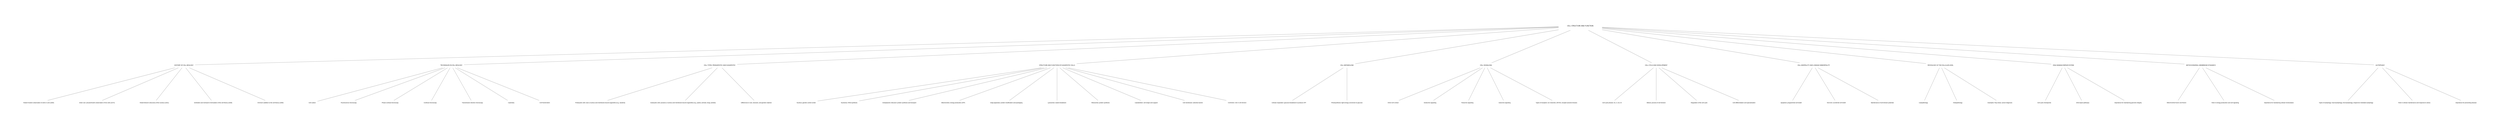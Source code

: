 digraph G {
  graph [overlap=prism, splines=polyline, nodesep=2.0, ranksep=3.0, bgcolor="white", pad=2.0, outputorder=edgesfirst, concentrate=true, sep="+25,25"];
  node [shape=box, fontname="Arial", fontsize=10, margin=0.15, height=0.3, width=0, style="filled", fillcolor="white", penwidth=0, color=white];
  edge [color="black", penwidth=0.5, arrowhead=none];
  "root" [label="CELL STRUCTURE AND FUNCTION", shape=box, style="filled,rounded", fillcolor="white", penwidth=0.5, fontsize=11, fontname="Arial-Bold", margin=0.3, width=4.0, height=0.6, pos="0,0!"];
  "subtopic_0" [label="HISTORY OF CELL BIOLOGY", fontsize=10, fontname="Arial-Bold", style="filled", fillcolor="white", pos="9.950041652780259,0.9983341664682815!"];
  "root" -> "subtopic_0" [penwidth=0.5];
  "subtopic_0_point_0" [label="Robert Hooke's observation of cells in cork (1665)", fontsize=9, style="filled", fillcolor="white", pos="15.682060587533895,-3.2285445935636807!"];
  "subtopic_0" -> "subtopic_0_point_0" [penwidth=0.5];
  "subtopic_0_point_1" [label="Anton van Leeuwenhoek's observation of live cells (1674)", fontsize=9, style="filled", fillcolor="white", pos="15.682060587533895,-0.22854459356368073!"];
  "subtopic_0" -> "subtopic_0_point_1" [penwidth=0.5];
  "subtopic_0_point_2" [label="Robert Brown's discovery of the nucleus (1831)", fontsize=9, style="filled", fillcolor="white", pos="15.682060587533895,2.7714554064363193!"];
  "subtopic_0" -> "subtopic_0_point_2" [penwidth=0.5];
  "subtopic_0_point_3" [label="Schleiden and Schwann's formulation of the cell theory (1838)", fontsize=9, style="filled", fillcolor="white", pos="15.682060587533895,5.771455406436319!"];
  "subtopic_0" -> "subtopic_0_point_3" [penwidth=0.5];
  "subtopic_0_point_4" [label="Virchow's addition to the cell theory (1858)", fontsize=9, style="filled", fillcolor="white", pos="15.682060587533895,8.771455406436319!"];
  "subtopic_0" -> "subtopic_0_point_4" [penwidth=0.5];
  "subtopic_1" [label="TECHNIQUES IN CELL BIOLOGY", fontsize=10, fontname="Arial-Bold", style="filled", fillcolor="white", pos="8.117821756786865,5.839603576017622!"];
  "root" -> "subtopic_1" [penwidth=0.5];
  "subtopic_1_point_0" [label="Cell culture", fontsize=9, style="filled", fillcolor="white", pos="12.195335149272912,1.2411810811965243!"];
  "subtopic_1" -> "subtopic_1_point_0" [penwidth=0.5];
  "subtopic_1_point_1" [label="Fluorescence microscopy", fontsize=9, style="filled", fillcolor="white", pos="12.195335149272912,4.241181081196524!"];
  "subtopic_1" -> "subtopic_1_point_1" [penwidth=0.5];
  "subtopic_1_point_2" [label="Phase-contrast microscopy", fontsize=9, style="filled", fillcolor="white", pos="12.195335149272912,7.241181081196524!"];
  "subtopic_1" -> "subtopic_1_point_2" [penwidth=0.5];
  "subtopic_1_point_3" [label="Confocal microscopy", fontsize=9, style="filled", fillcolor="white", pos="12.195335149272912,10.241181081196524!"];
  "subtopic_1" -> "subtopic_1_point_3" [penwidth=0.5];
  "subtopic_1_point_4" [label="Transmission electron microscopy", fontsize=9, style="filled", fillcolor="white", pos="12.195335149272912,13.241181081196524!"];
  "subtopic_1" -> "subtopic_1_point_4" [penwidth=0.5];
  "subtopic_1_point_5" [label="Cytometry", fontsize=9, style="filled", fillcolor="white", pos="12.195335149272912,16.241181081196522!"];
  "subtopic_1" -> "subtopic_1_point_5" [penwidth=0.5];
  "subtopic_1_point_6" [label="Cell fractionation", fontsize=9, style="filled", fillcolor="white", pos="12.195335149272912,19.241181081196522!"];
  "subtopic_1" -> "subtopic_1_point_6" [penwidth=0.5];
  "subtopic_2" [label="CELL TYPES: PROKARYOTIC AND EUKARYOTIC", fontsize=10, fontname="Arial-Bold", style="filled", fillcolor="white", pos="4.110438076762635,9.116155923255146!"];
  "root" -> "subtopic_2" [penwidth=0.5];
  "subtopic_2_point_0" [label="Prokaryotic cells: lack a nucleus and membrane-bound organelles (e.g., bacteria)", fontsize=9, style="filled", fillcolor="white", pos="5.440879506337369,11.966790555709231!"];
  "subtopic_2" -> "subtopic_2_point_0" [penwidth=0.5];
  "subtopic_2_point_1" [label="Eukaryotic cells: possess a nucleus and membrane-bound organelles (e.g., plants, animals, fungi, protists)", fontsize=9, style="filled", fillcolor="white", pos="5.440879506337369,14.966790555709231!"];
  "subtopic_2" -> "subtopic_2_point_1" [penwidth=0.5];
  "subtopic_2_point_2" [label="Differences in size, structure, and genetic material", fontsize=9, style="filled", fillcolor="white", pos="5.440879506337369,17.96679055570923!"];
  "subtopic_2" -> "subtopic_2_point_2" [penwidth=0.5];
  "subtopic_3" [label="STRUCTURE AND FUNCTION OF EUKARYOTIC CELLS", fontsize=10, fontname="Arial-Bold", style="filled", fillcolor="white", pos="-0.9983341664682819,9.950041652780257!"];
  "root" -> "subtopic_3" [penwidth=0.5];
  "subtopic_3_point_0" [label="Nucleus: genetic control center", fontsize=9, style="filled", fillcolor="white", pos="-0.3993336665873134,2.4200666444484114!"];
  "subtopic_3" -> "subtopic_3_point_0" [penwidth=0.5];
  "subtopic_3_point_1" [label="Nucleolus: rRNA synthesis", fontsize=9, style="filled", fillcolor="white", pos="-0.3993336665873134,5.420066644448411!"];
  "subtopic_3" -> "subtopic_3_point_1" [penwidth=0.5];
  "subtopic_3_point_2" [label="Endoplasmic reticulum: protein synthesis and transport", fontsize=9, style="filled", fillcolor="white", pos="-0.3993336665873134,8.420066644448411!"];
  "subtopic_3" -> "subtopic_3_point_2" [penwidth=0.5];
  "subtopic_3_point_3" [label="Mitochondria: energy production (ATP)", fontsize=9, style="filled", fillcolor="white", pos="-0.3993336665873134,11.420066644448411!"];
  "subtopic_3" -> "subtopic_3_point_3" [penwidth=0.5];
  "subtopic_3_point_4" [label="Golgi apparatus: protein modification and packaging", fontsize=9, style="filled", fillcolor="white", pos="-0.3993336665873134,14.420066644448411!"];
  "subtopic_3" -> "subtopic_3_point_4" [penwidth=0.5];
  "subtopic_3_point_5" [label="Lysosomes: waste breakdown", fontsize=9, style="filled", fillcolor="white", pos="-0.3993336665873134,17.42006664444841!"];
  "subtopic_3" -> "subtopic_3_point_5" [penwidth=0.5];
  "subtopic_3_point_6" [label="Ribosomes: protein synthesis", fontsize=9, style="filled", fillcolor="white", pos="-0.3993336665873134,20.42006664444841!"];
  "subtopic_3" -> "subtopic_3_point_6" [penwidth=0.5];
  "subtopic_3_point_7" [label="Cytoskeleton: cell shape and support", fontsize=9, style="filled", fillcolor="white", pos="-0.3993336665873134,23.42006664444841!"];
  "subtopic_3" -> "subtopic_3_point_7" [penwidth=0.5];
  "subtopic_3_point_8" [label="Cell membrane: selective barrier", fontsize=9, style="filled", fillcolor="white", pos="-0.3993336665873134,26.42006664444841!"];
  "subtopic_3" -> "subtopic_3_point_8" [penwidth=0.5];
  "subtopic_3_point_9" [label="Centrioles: role in cell division", fontsize=9, style="filled", fillcolor="white", pos="-0.3993336665873134,29.42006664444841!"];
  "subtopic_3" -> "subtopic_3_point_9" [penwidth=0.5];
  "subtopic_4" [label="CELL METABOLISM", fontsize=10, fontname="Arial-Bold", style="filled", fillcolor="white", pos="-5.839603576017622,8.117821756786865!"];
  "root" -> "subtopic_4" [penwidth=0.5];
  "subtopic_4_point_0" [label="Cellular respiration: glucose breakdown to produce ATP", fontsize=9, style="filled", fillcolor="white", pos="-8.305866422075201,12.087515310739953!"];
  "subtopic_4" -> "subtopic_4_point_0" [penwidth=0.5];
  "subtopic_4_point_1" [label="Photosynthesis: light energy conversion to glucose", fontsize=9, style="filled", fillcolor="white", pos="-8.305866422075201,15.087515310739953!"];
  "subtopic_4" -> "subtopic_4_point_1" [penwidth=0.5];
  "subtopic_5" [label="CELL SIGNALING", fontsize=10, fontname="Arial-Bold", style="filled", fillcolor="white", pos="-9.116155923255146,4.110438076762633!"];
  "root" -> "subtopic_5" [penwidth=0.5];
  "subtopic_5_point_0" [label="Direct cell contact", fontsize=9, style="filled", fillcolor="white", pos="-13.986848977327265,1.6142002223732073!"];
  "subtopic_5" -> "subtopic_5_point_0" [penwidth=0.5];
  "subtopic_5_point_1" [label="Endocrine signaling", fontsize=9, style="filled", fillcolor="white", pos="-13.986848977327265,4.614200222373207!"];
  "subtopic_5" -> "subtopic_5_point_1" [penwidth=0.5];
  "subtopic_5_point_2" [label="Paracrine signaling", fontsize=9, style="filled", fillcolor="white", pos="-13.986848977327265,7.614200222373207!"];
  "subtopic_5" -> "subtopic_5_point_2" [penwidth=0.5];
  "subtopic_5_point_3" [label="Autocrine signaling", fontsize=9, style="filled", fillcolor="white", pos="-13.986848977327265,10.614200222373206!"];
  "subtopic_5" -> "subtopic_5_point_3" [penwidth=0.5];
  "subtopic_5_point_4" [label="Types of receptors: ion channels, GPCRs, receptor tyrosine kinases", fontsize=9, style="filled", fillcolor="white", pos="-13.986848977327265,13.614200222373206!"];
  "subtopic_5" -> "subtopic_5_point_4" [penwidth=0.5];
  "subtopic_6" [label="CELL CYCLE AND DEVELOPMENT", fontsize=10, fontname="Arial-Bold", style="filled", fillcolor="white", pos="-9.950041652780259,-0.9983341664682811!"];
  "root" -> "subtopic_6" [penwidth=0.5];
  "subtopic_6_point_0" [label="Cell cycle phases: G1, S, G2, M", fontsize=9, style="filled", fillcolor="white", pos="-15.920066644448413,-4.899333666587311!"];
  "subtopic_6" -> "subtopic_6_point_0" [penwidth=0.5];
  "subtopic_6_point_1" [label="Mitosis: process of cell division", fontsize=9, style="filled", fillcolor="white", pos="-15.920066644448413,-1.899333666587311!"];
  "subtopic_6" -> "subtopic_6_point_1" [penwidth=0.5];
  "subtopic_6_point_2" [label="Regulation of the cell cycle", fontsize=9, style="filled", fillcolor="white", pos="-15.920066644448413,1.100666333412689!"];
  "subtopic_6" -> "subtopic_6_point_2" [penwidth=0.5];
  "subtopic_6_point_3" [label="Cell differentiation and specialization", fontsize=9, style="filled", fillcolor="white", pos="-15.920066644448413,4.100666333412689!"];
  "subtopic_6" -> "subtopic_6_point_3" [penwidth=0.5];
  "subtopic_7" [label="CELL MORTALITY AND LINEAGE IMMORTALITY", fontsize=10, fontname="Arial-Bold", style="filled", fillcolor="white", pos="-8.117821756786865,-5.8396035760176215!"];
  "root" -> "subtopic_7" [penwidth=0.5];
  "subtopic_7_point_0" [label="Apoptosis: programmed cell death", fontsize=9, style="filled", fillcolor="white", pos="-13.587515310739954,-11.3058664220752!"];
  "subtopic_7" -> "subtopic_7_point_0" [penwidth=0.5];
  "subtopic_7_point_1" [label="Necrosis: accidental cell death", fontsize=9, style="filled", fillcolor="white", pos="-13.587515310739954,-8.3058664220752!"];
  "subtopic_7" -> "subtopic_7_point_1" [penwidth=0.5];
  "subtopic_7_point_2" [label="Maintenance of cell division potential", fontsize=9, style="filled", fillcolor="white", pos="-13.587515310739954,-5.3058664220752!"];
  "subtopic_7" -> "subtopic_7_point_2" [penwidth=0.5];
  "subtopic_8" [label="PATHOLOGY AT THE CELLULAR LEVEL", fontsize=10, fontname="Arial-Bold", style="filled", fillcolor="white", pos="-4.110438076762642,-9.116155923255144!"];
  "root" -> "subtopic_8" [penwidth=0.5];
  "subtopic_8_point_0" [label="Cytopathology", fontsize=9, style="filled", fillcolor="white", pos="-7.614200222373221,-16.98684897732726!"];
  "subtopic_8" -> "subtopic_8_point_0" [penwidth=0.5];
  "subtopic_8_point_1" [label="Histopathology", fontsize=9, style="filled", fillcolor="white", pos="-7.614200222373221,-13.98684897732726!"];
  "subtopic_8" -> "subtopic_8_point_1" [penwidth=0.5];
  "subtopic_8_point_2" [label="Examples: Pap smear, cancer diagnosis", fontsize=9, style="filled", fillcolor="white", pos="-7.614200222373221,-10.98684897732726!"];
  "subtopic_8" -> "subtopic_8_point_2" [penwidth=0.5];
  "subtopic_9" [label="DNA DAMAGE REPAIR SYSTEM", fontsize=10, fontname="Arial-Bold", style="filled", fillcolor="white", pos="0.9983341664682761,-9.950041652780259!"];
  "root" -> "subtopic_9" [penwidth=0.5];
  "subtopic_9_point_0" [label="Cell cycle checkpoints", fontsize=9, style="filled", fillcolor="white", pos="2.7714554064363117,-18.682060587533897!"];
  "subtopic_9" -> "subtopic_9_point_0" [penwidth=0.5];
  "subtopic_9_point_1" [label="DNA repair pathways", fontsize=9, style="filled", fillcolor="white", pos="2.7714554064363117,-15.682060587533895!"];
  "subtopic_9" -> "subtopic_9_point_1" [penwidth=0.5];
  "subtopic_9_point_2" [label="Importance for maintaining genome integrity", fontsize=9, style="filled", fillcolor="white", pos="2.7714554064363117,-12.682060587533895!"];
  "subtopic_9" -> "subtopic_9_point_2" [penwidth=0.5];
  "subtopic_10" [label="MITOCHONDRIAL MEMBRANE DYNAMICS", fontsize=10, fontname="Arial-Bold", style="filled", fillcolor="white", pos="5.8396035760176215,-8.117821756786867!"];
  "root" -> "subtopic_10" [penwidth=0.5];
  "subtopic_10_point_0" [label="Mitochondrial fusion and fission", fontsize=9, style="filled", fillcolor="white", pos="10.241181081196522,-15.195335149272914!"];
  "subtopic_10" -> "subtopic_10_point_0" [penwidth=0.5];
  "subtopic_10_point_1" [label="Role in energy production and cell signaling", fontsize=9, style="filled", fillcolor="white", pos="10.241181081196522,-12.195335149272914!"];
  "subtopic_10" -> "subtopic_10_point_1" [penwidth=0.5];
  "subtopic_10_point_2" [label="Importance for maintaining cellular homeostasis", fontsize=9, style="filled", fillcolor="white", pos="10.241181081196522,-9.195335149272914!"];
  "subtopic_10" -> "subtopic_10_point_2" [penwidth=0.5];
  "subtopic_11" [label="AUTOPHAGY", fontsize=10, fontname="Arial-Bold", style="filled", fillcolor="white", pos="9.116155923255143,-4.110438076762643!"];
  "root" -> "subtopic_11" [penwidth=0.5];
  "subtopic_11_point_0" [label="Types of autophagy: macroautophagy, microautophagy, chaperone-mediated autophagy", fontsize=9, style="filled", fillcolor="white", pos="14.966790555709226,-8.440879506337382!"];
  "subtopic_11" -> "subtopic_11_point_0" [penwidth=0.5];
  "subtopic_11_point_1" [label="Role in cellular maintenance and response to stress", fontsize=9, style="filled", fillcolor="white", pos="14.966790555709226,-5.440879506337381!"];
  "subtopic_11" -> "subtopic_11_point_1" [penwidth=0.5];
  "subtopic_11_point_2" [label="Importance for preventing disease", fontsize=9, style="filled", fillcolor="white", pos="14.966790555709226,-2.4408795063373807!"];
  "subtopic_11" -> "subtopic_11_point_2" [penwidth=0.5];
}